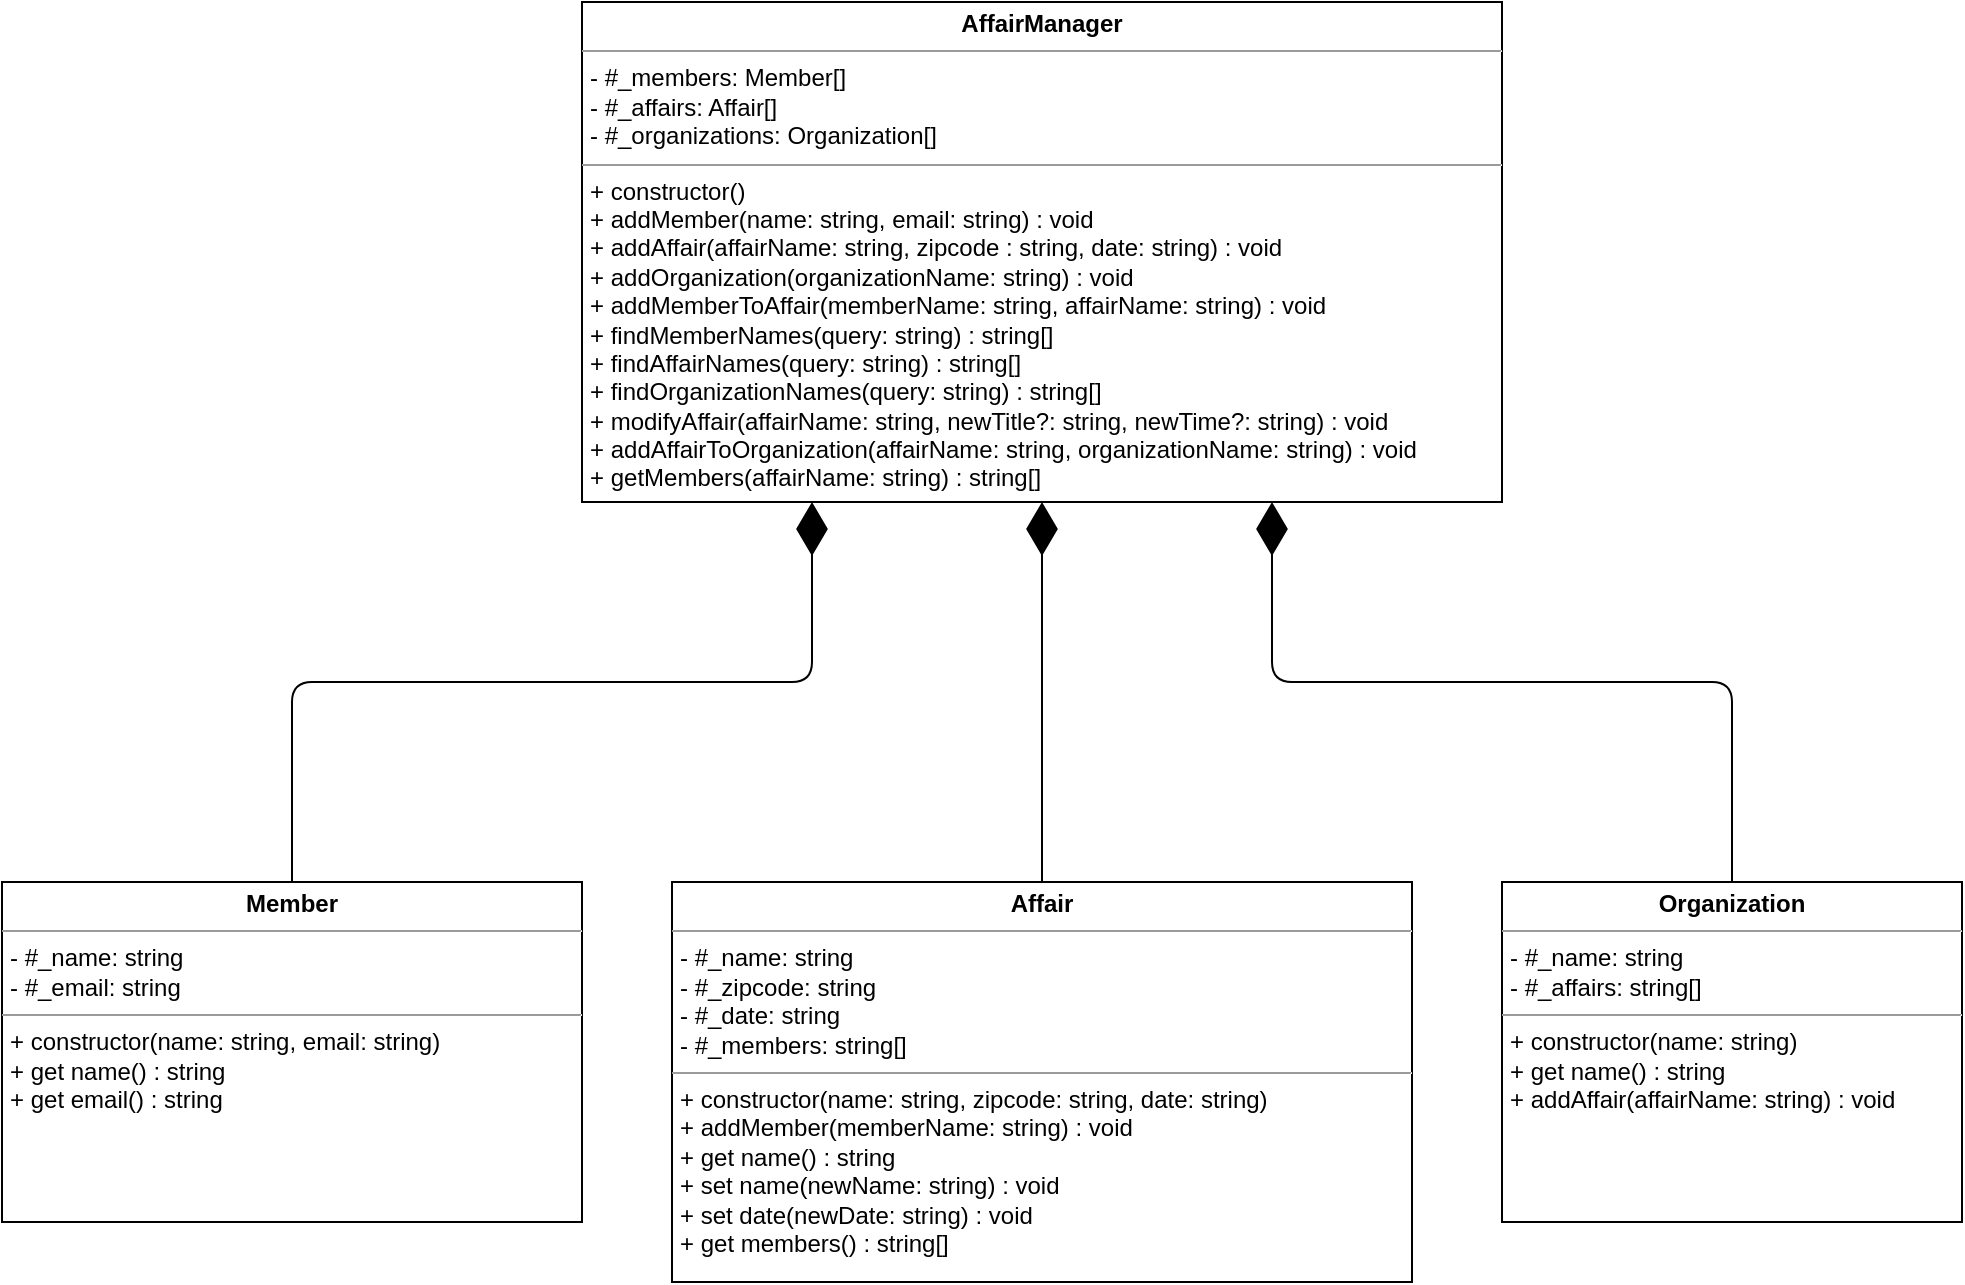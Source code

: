 <mxfile version="15.3.0"><diagram id="OzOJPeP9w8xEcQV7B74r" name="Page-1"><mxGraphModel dx="1422" dy="810" grid="1" gridSize="10" guides="1" tooltips="1" connect="1" arrows="1" fold="1" page="1" pageScale="1" pageWidth="1100" pageHeight="850" math="0" shadow="0"><root><mxCell id="0"/><mxCell id="1" parent="0"/><mxCell id="_hi5mZckq2J2wwsXfhcQ-1" value="&lt;p style=&quot;margin: 0px ; margin-top: 4px ; text-align: center&quot;&gt;&lt;b&gt;AffairManager&lt;/b&gt;&lt;/p&gt;&lt;hr size=&quot;1&quot;&gt;&lt;p style=&quot;margin: 0px ; margin-left: 4px&quot;&gt;- #_members: Member[]&lt;/p&gt;&lt;p style=&quot;margin: 0px ; margin-left: 4px&quot;&gt;- #_affairs: Affair[]&lt;/p&gt;&lt;p style=&quot;margin: 0px ; margin-left: 4px&quot;&gt;- #_organizations: Organization[]&lt;/p&gt;&lt;hr size=&quot;1&quot;&gt;&lt;p style=&quot;margin: 0px ; margin-left: 4px&quot;&gt;+ constructor()&lt;/p&gt;&lt;p style=&quot;margin: 0px ; margin-left: 4px&quot;&gt;+ addMember(name: string, email: string) : void&lt;/p&gt;&lt;p style=&quot;margin: 0px ; margin-left: 4px&quot;&gt;+ addAffair(affairName: string, zipcode : string, date: string) : void&lt;/p&gt;&lt;p style=&quot;margin: 0px ; margin-left: 4px&quot;&gt;+ addOrganization(organizationName: string) : void&lt;/p&gt;&lt;p style=&quot;margin: 0px ; margin-left: 4px&quot;&gt;+ addMemberToAffair(memberName: string, affairName: string) : void&lt;/p&gt;&lt;p style=&quot;margin: 0px ; margin-left: 4px&quot;&gt;+ findMemberNames(query: string) : string[]&lt;/p&gt;&lt;p style=&quot;margin: 0px ; margin-left: 4px&quot;&gt;+ findAffairNames(query: string) : string[]&lt;/p&gt;&lt;p style=&quot;margin: 0px ; margin-left: 4px&quot;&gt;+ findOrganizationNames(query: string) : string[]&lt;/p&gt;&lt;p style=&quot;margin: 0px ; margin-left: 4px&quot;&gt;+ modifyAffair(affairName: string, newTitle?: string, newTime?: string) : void&lt;/p&gt;&lt;p style=&quot;margin: 0px ; margin-left: 4px&quot;&gt;+ addAffairToOrganization(affairName: string, organizationName: string) : void&lt;/p&gt;&lt;p style=&quot;margin: 0px ; margin-left: 4px&quot;&gt;+ getMembers(affairName: string) : string[]&lt;/p&gt;" style="verticalAlign=top;align=left;overflow=fill;fontSize=12;fontFamily=Helvetica;html=1;" vertex="1" parent="1"><mxGeometry x="320" y="40" width="460" height="250" as="geometry"/></mxCell><mxCell id="_hi5mZckq2J2wwsXfhcQ-2" value="&lt;p style=&quot;margin: 0px ; margin-top: 4px ; text-align: center&quot;&gt;&lt;b&gt;Member&lt;/b&gt;&lt;/p&gt;&lt;hr size=&quot;1&quot;&gt;&lt;p style=&quot;margin: 0px ; margin-left: 4px&quot;&gt;- #_name: string&lt;/p&gt;&lt;p style=&quot;margin: 0px ; margin-left: 4px&quot;&gt;- #_email: string&lt;/p&gt;&lt;hr size=&quot;1&quot;&gt;&lt;p style=&quot;margin: 0px ; margin-left: 4px&quot;&gt;+ constructor(name: string, email: string)&lt;/p&gt;&lt;p style=&quot;margin: 0px ; margin-left: 4px&quot;&gt;+ get name() : string&lt;/p&gt;&lt;p style=&quot;margin: 0px ; margin-left: 4px&quot;&gt;+ get email() : string&lt;/p&gt;" style="verticalAlign=top;align=left;overflow=fill;fontSize=12;fontFamily=Helvetica;html=1;" vertex="1" parent="1"><mxGeometry x="30" y="480" width="290" height="170" as="geometry"/></mxCell><mxCell id="_hi5mZckq2J2wwsXfhcQ-3" value="&lt;p style=&quot;margin: 0px ; margin-top: 4px ; text-align: center&quot;&gt;&lt;b&gt;Affair&lt;/b&gt;&lt;/p&gt;&lt;hr size=&quot;1&quot;&gt;&lt;p style=&quot;margin: 0px ; margin-left: 4px&quot;&gt;- #_name: string&lt;/p&gt;&lt;p style=&quot;margin: 0px ; margin-left: 4px&quot;&gt;- #_zipcode: string&lt;/p&gt;&lt;p style=&quot;margin: 0px ; margin-left: 4px&quot;&gt;- #_date: string&lt;/p&gt;&lt;p style=&quot;margin: 0px ; margin-left: 4px&quot;&gt;- #_members: string[]&lt;/p&gt;&lt;hr size=&quot;1&quot;&gt;&lt;p style=&quot;margin: 0px ; margin-left: 4px&quot;&gt;+ constructor(name: string, zipcode: string, date: string)&lt;/p&gt;&lt;p style=&quot;margin: 0px ; margin-left: 4px&quot;&gt;+ addMember(memberName: string) : void&lt;/p&gt;&lt;p style=&quot;margin: 0px ; margin-left: 4px&quot;&gt;+ get name() : string&lt;/p&gt;&lt;p style=&quot;margin: 0px ; margin-left: 4px&quot;&gt;+ set name(newName: string) : void&lt;/p&gt;&lt;p style=&quot;margin: 0px ; margin-left: 4px&quot;&gt;+ set date(newDate: string) : void&lt;/p&gt;&lt;p style=&quot;margin: 0px ; margin-left: 4px&quot;&gt;+ get members() : string[]&lt;/p&gt;" style="verticalAlign=top;align=left;overflow=fill;fontSize=12;fontFamily=Helvetica;html=1;" vertex="1" parent="1"><mxGeometry x="365" y="480" width="370" height="200" as="geometry"/></mxCell><mxCell id="_hi5mZckq2J2wwsXfhcQ-4" value="&lt;p style=&quot;margin: 0px ; margin-top: 4px ; text-align: center&quot;&gt;&lt;b&gt;Organization&lt;/b&gt;&lt;/p&gt;&lt;hr size=&quot;1&quot;&gt;&lt;p style=&quot;margin: 0px ; margin-left: 4px&quot;&gt;- #_name: string&lt;/p&gt;&lt;p style=&quot;margin: 0px ; margin-left: 4px&quot;&gt;- #_affairs: string[]&lt;/p&gt;&lt;hr size=&quot;1&quot;&gt;&lt;p style=&quot;margin: 0px ; margin-left: 4px&quot;&gt;+ constructor(name: string)&lt;/p&gt;&lt;p style=&quot;margin: 0px ; margin-left: 4px&quot;&gt;+ get name() : string&lt;/p&gt;&lt;p style=&quot;margin: 0px ; margin-left: 4px&quot;&gt;+ addAffair(affairName: string) : void&lt;/p&gt;" style="verticalAlign=top;align=left;overflow=fill;fontSize=12;fontFamily=Helvetica;html=1;" vertex="1" parent="1"><mxGeometry x="780" y="480" width="230" height="170" as="geometry"/></mxCell><mxCell id="_hi5mZckq2J2wwsXfhcQ-5" value="" style="endArrow=diamondThin;endFill=1;endSize=24;html=1;exitX=0.5;exitY=0;exitDx=0;exitDy=0;entryX=0.25;entryY=1;entryDx=0;entryDy=0;" edge="1" parent="1" source="_hi5mZckq2J2wwsXfhcQ-2" target="_hi5mZckq2J2wwsXfhcQ-1"><mxGeometry width="160" relative="1" as="geometry"><mxPoint x="340" y="410" as="sourcePoint"/><mxPoint x="500" y="410" as="targetPoint"/><Array as="points"><mxPoint x="175" y="380"/><mxPoint x="435" y="380"/></Array></mxGeometry></mxCell><mxCell id="_hi5mZckq2J2wwsXfhcQ-6" value="" style="endArrow=diamondThin;endFill=1;endSize=24;html=1;exitX=0.5;exitY=0;exitDx=0;exitDy=0;entryX=0.5;entryY=1;entryDx=0;entryDy=0;" edge="1" parent="1" source="_hi5mZckq2J2wwsXfhcQ-3" target="_hi5mZckq2J2wwsXfhcQ-1"><mxGeometry width="160" relative="1" as="geometry"><mxPoint x="550" y="410" as="sourcePoint"/><mxPoint x="710" y="410" as="targetPoint"/></mxGeometry></mxCell><mxCell id="_hi5mZckq2J2wwsXfhcQ-7" value="" style="endArrow=diamondThin;endFill=1;endSize=24;html=1;exitX=0.5;exitY=0;exitDx=0;exitDy=0;entryX=0.75;entryY=1;entryDx=0;entryDy=0;" edge="1" parent="1" source="_hi5mZckq2J2wwsXfhcQ-4" target="_hi5mZckq2J2wwsXfhcQ-1"><mxGeometry width="160" relative="1" as="geometry"><mxPoint x="840" y="340" as="sourcePoint"/><mxPoint x="1000" y="340" as="targetPoint"/><Array as="points"><mxPoint x="895" y="380"/><mxPoint x="665" y="380"/></Array></mxGeometry></mxCell></root></mxGraphModel></diagram></mxfile>
